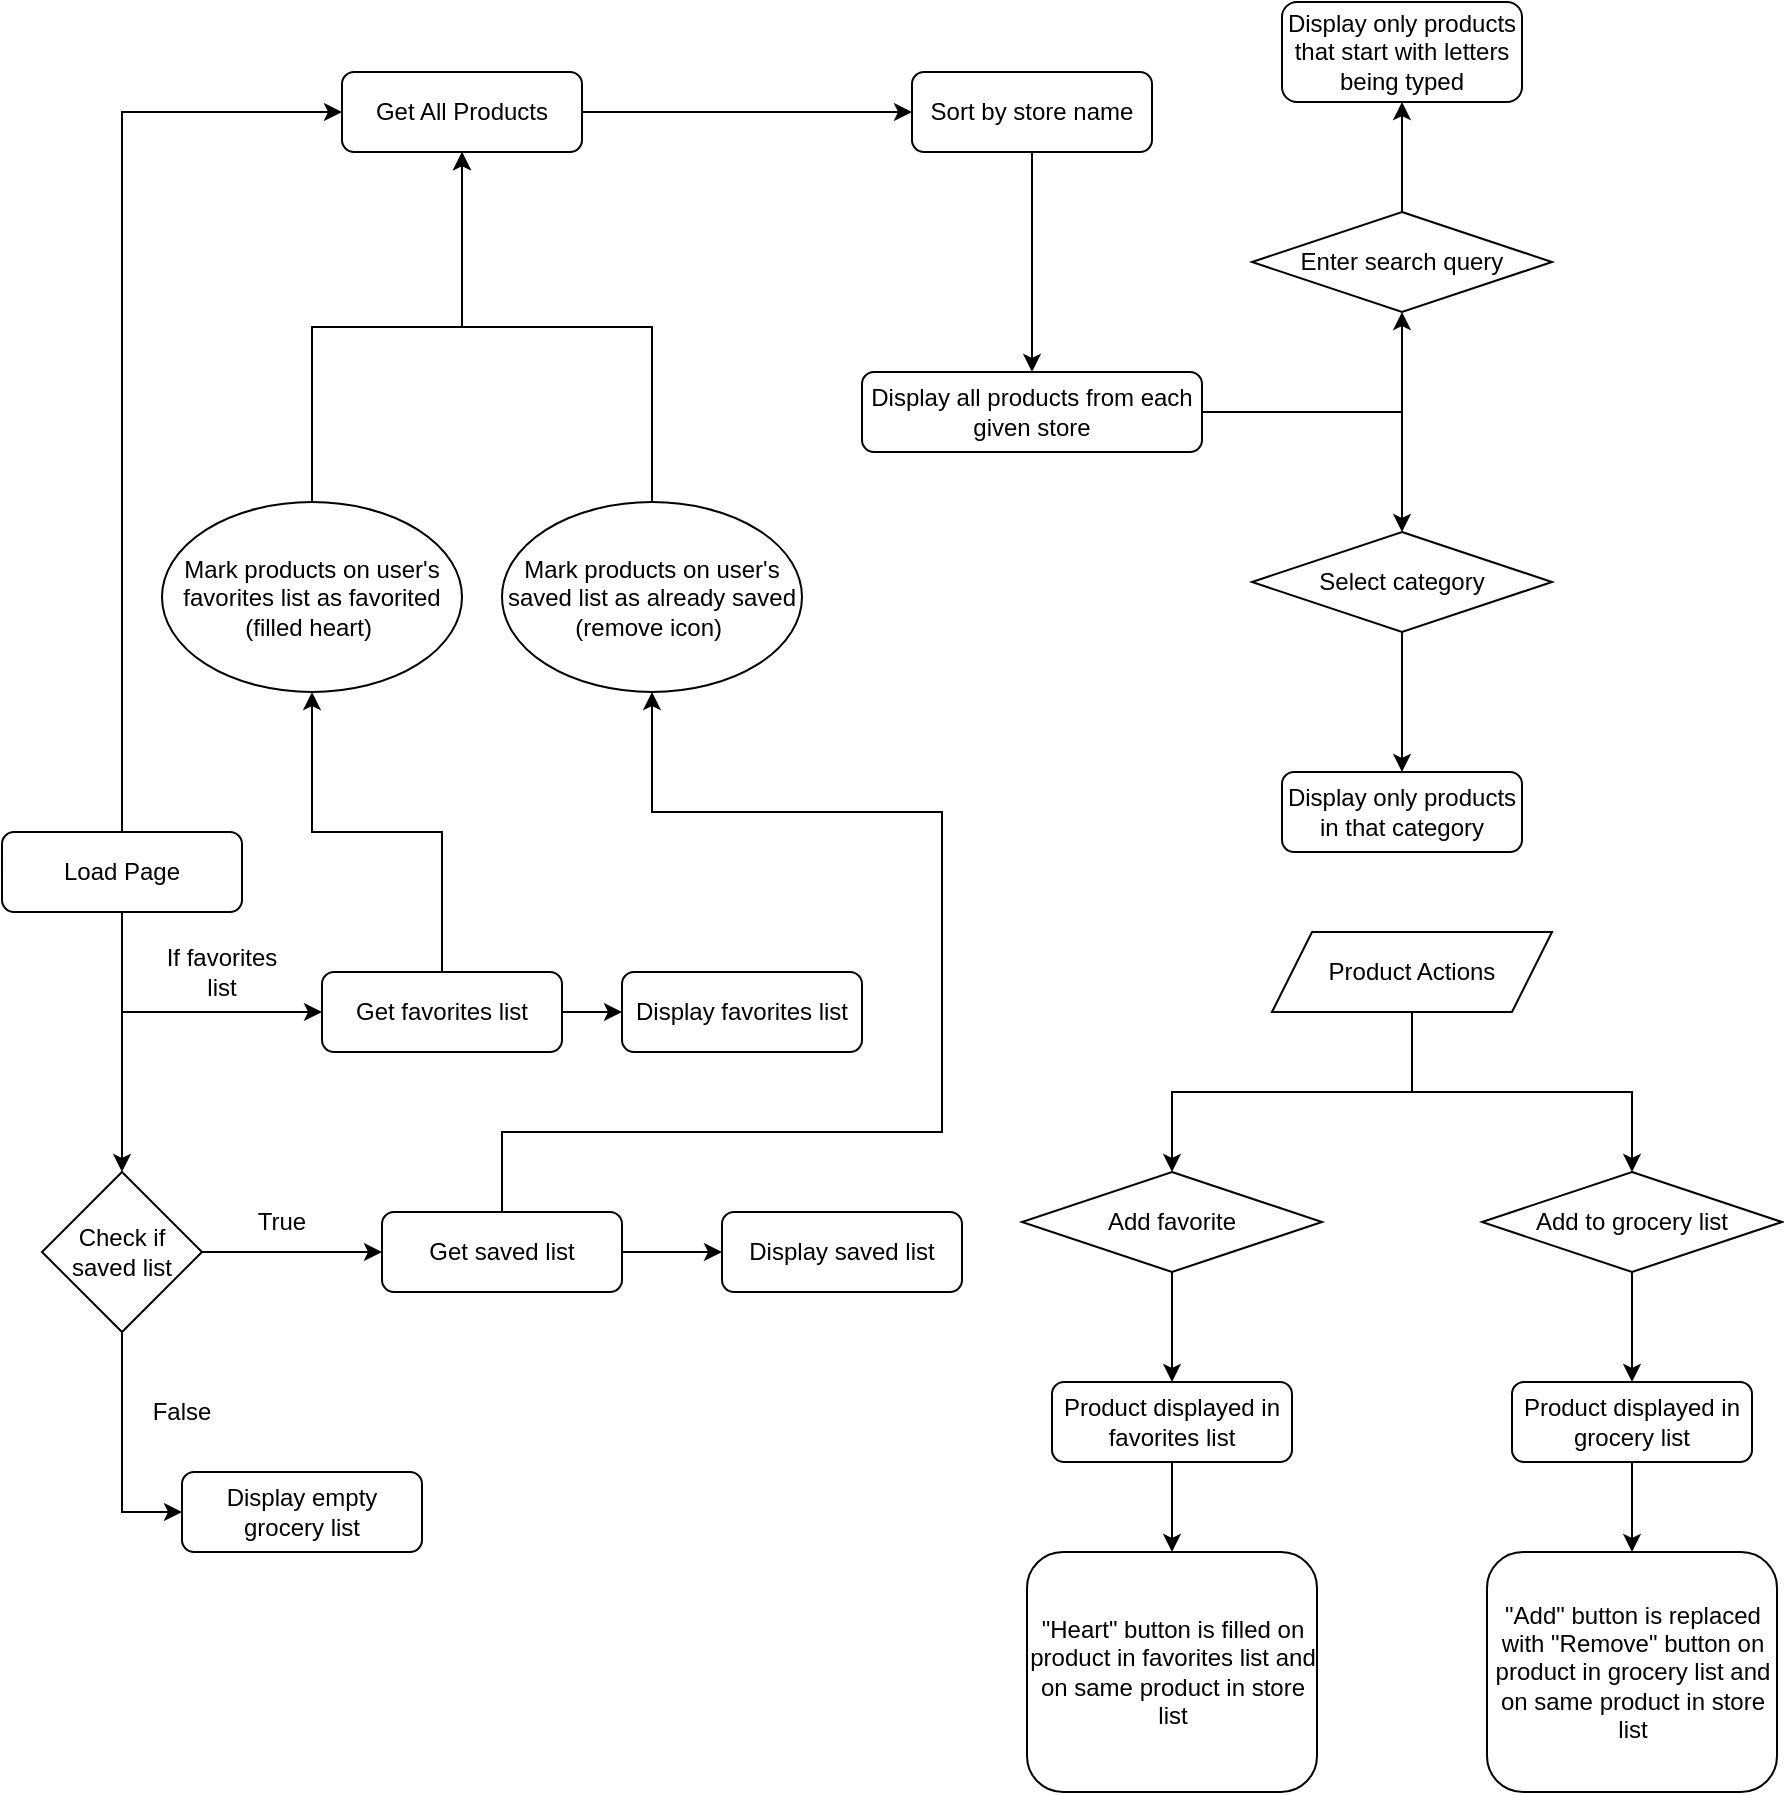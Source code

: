 <mxfile version="15.9.4" type="github" pages="5">
  <diagram id="C5RBs43oDa-KdzZeNtuy" name="At page load all actions">
    <mxGraphModel dx="1426" dy="1516" grid="1" gridSize="10" guides="1" tooltips="1" connect="1" arrows="1" fold="1" page="1" pageScale="1" pageWidth="980" pageHeight="690" math="0" shadow="0">
      <root>
        <mxCell id="WIyWlLk6GJQsqaUBKTNV-0" />
        <mxCell id="WIyWlLk6GJQsqaUBKTNV-1" parent="WIyWlLk6GJQsqaUBKTNV-0" />
        <mxCell id="qBONgrhp5fYPKD2XsoFv-1" value="" style="edgeStyle=orthogonalEdgeStyle;rounded=0;orthogonalLoop=1;jettySize=auto;html=1;" edge="1" parent="WIyWlLk6GJQsqaUBKTNV-1" source="WIyWlLk6GJQsqaUBKTNV-3" target="qBONgrhp5fYPKD2XsoFv-0">
          <mxGeometry relative="1" as="geometry" />
        </mxCell>
        <mxCell id="WIyWlLk6GJQsqaUBKTNV-3" value="Get All Products" style="rounded=1;whiteSpace=wrap;html=1;fontSize=12;glass=0;strokeWidth=1;shadow=0;" parent="WIyWlLk6GJQsqaUBKTNV-1" vertex="1">
          <mxGeometry x="200" y="-310" width="120" height="40" as="geometry" />
        </mxCell>
        <mxCell id="qBONgrhp5fYPKD2XsoFv-13" value="" style="edgeStyle=orthogonalEdgeStyle;rounded=0;orthogonalLoop=1;jettySize=auto;html=1;" edge="1" parent="WIyWlLk6GJQsqaUBKTNV-1" source="qBONgrhp5fYPKD2XsoFv-0" target="qBONgrhp5fYPKD2XsoFv-12">
          <mxGeometry relative="1" as="geometry" />
        </mxCell>
        <mxCell id="qBONgrhp5fYPKD2XsoFv-0" value="Sort by store name" style="rounded=1;whiteSpace=wrap;html=1;fontSize=12;glass=0;strokeWidth=1;shadow=0;" vertex="1" parent="WIyWlLk6GJQsqaUBKTNV-1">
          <mxGeometry x="485" y="-310" width="120" height="40" as="geometry" />
        </mxCell>
        <mxCell id="qBONgrhp5fYPKD2XsoFv-8" value="Display only products in that category" style="rounded=1;whiteSpace=wrap;html=1;fontSize=12;glass=0;strokeWidth=1;shadow=0;" vertex="1" parent="WIyWlLk6GJQsqaUBKTNV-1">
          <mxGeometry x="670" y="40" width="120" height="40" as="geometry" />
        </mxCell>
        <mxCell id="qBONgrhp5fYPKD2XsoFv-14" style="edgeStyle=orthogonalEdgeStyle;rounded=0;orthogonalLoop=1;jettySize=auto;html=1;entryX=0.5;entryY=0;entryDx=0;entryDy=0;" edge="1" parent="WIyWlLk6GJQsqaUBKTNV-1" source="qBONgrhp5fYPKD2XsoFv-12" target="qBONgrhp5fYPKD2XsoFv-24">
          <mxGeometry relative="1" as="geometry">
            <mxPoint x="735" y="250" as="targetPoint" />
          </mxGeometry>
        </mxCell>
        <mxCell id="ye9LeTMhtZtwqH-GRNJo-5" style="edgeStyle=orthogonalEdgeStyle;rounded=0;orthogonalLoop=1;jettySize=auto;html=1;" edge="1" parent="WIyWlLk6GJQsqaUBKTNV-1" source="qBONgrhp5fYPKD2XsoFv-12" target="qBONgrhp5fYPKD2XsoFv-26">
          <mxGeometry relative="1" as="geometry" />
        </mxCell>
        <mxCell id="qBONgrhp5fYPKD2XsoFv-12" value="Display all products from each given store" style="rounded=1;whiteSpace=wrap;html=1;fontSize=12;glass=0;strokeWidth=1;shadow=0;" vertex="1" parent="WIyWlLk6GJQsqaUBKTNV-1">
          <mxGeometry x="460" y="-160" width="170" height="40" as="geometry" />
        </mxCell>
        <mxCell id="qBONgrhp5fYPKD2XsoFv-18" style="edgeStyle=orthogonalEdgeStyle;rounded=0;orthogonalLoop=1;jettySize=auto;html=1;entryX=0;entryY=0.5;entryDx=0;entryDy=0;exitX=0.5;exitY=0;exitDx=0;exitDy=0;" edge="1" parent="WIyWlLk6GJQsqaUBKTNV-1" source="qBONgrhp5fYPKD2XsoFv-17" target="WIyWlLk6GJQsqaUBKTNV-3">
          <mxGeometry relative="1" as="geometry">
            <mxPoint x="90" y="80" as="sourcePoint" />
            <Array as="points">
              <mxPoint x="90" y="-290" />
            </Array>
          </mxGeometry>
        </mxCell>
        <mxCell id="qBONgrhp5fYPKD2XsoFv-19" style="edgeStyle=orthogonalEdgeStyle;rounded=0;orthogonalLoop=1;jettySize=auto;html=1;exitX=0.5;exitY=1;exitDx=0;exitDy=0;entryX=0;entryY=0.5;entryDx=0;entryDy=0;" edge="1" parent="WIyWlLk6GJQsqaUBKTNV-1" source="qBONgrhp5fYPKD2XsoFv-17" target="qBONgrhp5fYPKD2XsoFv-21">
          <mxGeometry relative="1" as="geometry">
            <mxPoint x="90" y="300" as="targetPoint" />
          </mxGeometry>
        </mxCell>
        <mxCell id="ye9LeTMhtZtwqH-GRNJo-26" style="edgeStyle=orthogonalEdgeStyle;rounded=0;orthogonalLoop=1;jettySize=auto;html=1;entryX=0.5;entryY=0;entryDx=0;entryDy=0;" edge="1" parent="WIyWlLk6GJQsqaUBKTNV-1" source="qBONgrhp5fYPKD2XsoFv-17" target="ye9LeTMhtZtwqH-GRNJo-25">
          <mxGeometry relative="1" as="geometry" />
        </mxCell>
        <mxCell id="qBONgrhp5fYPKD2XsoFv-17" value="Load Page" style="rounded=1;whiteSpace=wrap;html=1;fontSize=12;glass=0;strokeWidth=1;shadow=0;" vertex="1" parent="WIyWlLk6GJQsqaUBKTNV-1">
          <mxGeometry x="30" y="70" width="120" height="40" as="geometry" />
        </mxCell>
        <mxCell id="ye9LeTMhtZtwqH-GRNJo-13" style="edgeStyle=orthogonalEdgeStyle;rounded=0;orthogonalLoop=1;jettySize=auto;html=1;entryX=0;entryY=0.5;entryDx=0;entryDy=0;" edge="1" parent="WIyWlLk6GJQsqaUBKTNV-1" source="qBONgrhp5fYPKD2XsoFv-20" target="ye9LeTMhtZtwqH-GRNJo-12">
          <mxGeometry relative="1" as="geometry" />
        </mxCell>
        <mxCell id="ye9LeTMhtZtwqH-GRNJo-19" style="edgeStyle=orthogonalEdgeStyle;rounded=0;orthogonalLoop=1;jettySize=auto;html=1;entryX=0.5;entryY=1;entryDx=0;entryDy=0;" edge="1" parent="WIyWlLk6GJQsqaUBKTNV-1" source="qBONgrhp5fYPKD2XsoFv-20" target="ye9LeTMhtZtwqH-GRNJo-17">
          <mxGeometry relative="1" as="geometry">
            <Array as="points">
              <mxPoint x="280" y="220" />
              <mxPoint x="500" y="220" />
              <mxPoint x="500" y="60" />
              <mxPoint x="355" y="60" />
            </Array>
          </mxGeometry>
        </mxCell>
        <mxCell id="qBONgrhp5fYPKD2XsoFv-20" value="Get saved list" style="rounded=1;whiteSpace=wrap;html=1;fontSize=12;glass=0;strokeWidth=1;shadow=0;" vertex="1" parent="WIyWlLk6GJQsqaUBKTNV-1">
          <mxGeometry x="220" y="260" width="120" height="40" as="geometry" />
        </mxCell>
        <mxCell id="ye9LeTMhtZtwqH-GRNJo-9" style="edgeStyle=orthogonalEdgeStyle;rounded=0;orthogonalLoop=1;jettySize=auto;html=1;entryX=0.5;entryY=1;entryDx=0;entryDy=0;" edge="1" parent="WIyWlLk6GJQsqaUBKTNV-1" source="qBONgrhp5fYPKD2XsoFv-21" target="ye9LeTMhtZtwqH-GRNJo-7">
          <mxGeometry relative="1" as="geometry" />
        </mxCell>
        <mxCell id="ye9LeTMhtZtwqH-GRNJo-11" style="edgeStyle=orthogonalEdgeStyle;rounded=0;orthogonalLoop=1;jettySize=auto;html=1;entryX=0;entryY=0.5;entryDx=0;entryDy=0;" edge="1" parent="WIyWlLk6GJQsqaUBKTNV-1" source="qBONgrhp5fYPKD2XsoFv-21" target="ye9LeTMhtZtwqH-GRNJo-10">
          <mxGeometry relative="1" as="geometry" />
        </mxCell>
        <mxCell id="qBONgrhp5fYPKD2XsoFv-21" value="Get favorites list" style="rounded=1;whiteSpace=wrap;html=1;fontSize=12;glass=0;strokeWidth=1;shadow=0;" vertex="1" parent="WIyWlLk6GJQsqaUBKTNV-1">
          <mxGeometry x="190" y="140" width="120" height="40" as="geometry" />
        </mxCell>
        <mxCell id="ye9LeTMhtZtwqH-GRNJo-4" style="edgeStyle=orthogonalEdgeStyle;rounded=0;orthogonalLoop=1;jettySize=auto;html=1;entryX=0.5;entryY=0;entryDx=0;entryDy=0;" edge="1" parent="WIyWlLk6GJQsqaUBKTNV-1" source="qBONgrhp5fYPKD2XsoFv-24" target="qBONgrhp5fYPKD2XsoFv-8">
          <mxGeometry relative="1" as="geometry" />
        </mxCell>
        <mxCell id="qBONgrhp5fYPKD2XsoFv-24" value="Select category" style="rhombus;whiteSpace=wrap;html=1;" vertex="1" parent="WIyWlLk6GJQsqaUBKTNV-1">
          <mxGeometry x="655" y="-80" width="150" height="50" as="geometry" />
        </mxCell>
        <mxCell id="ye9LeTMhtZtwqH-GRNJo-3" style="edgeStyle=orthogonalEdgeStyle;rounded=0;orthogonalLoop=1;jettySize=auto;html=1;entryX=0.5;entryY=1;entryDx=0;entryDy=0;" edge="1" parent="WIyWlLk6GJQsqaUBKTNV-1" source="qBONgrhp5fYPKD2XsoFv-26" target="ye9LeTMhtZtwqH-GRNJo-1">
          <mxGeometry relative="1" as="geometry" />
        </mxCell>
        <mxCell id="qBONgrhp5fYPKD2XsoFv-26" value="Enter search query" style="rhombus;whiteSpace=wrap;html=1;" vertex="1" parent="WIyWlLk6GJQsqaUBKTNV-1">
          <mxGeometry x="655" y="-240" width="150" height="50" as="geometry" />
        </mxCell>
        <mxCell id="ye9LeTMhtZtwqH-GRNJo-1" value="Display only products that start with letters being typed" style="rounded=1;whiteSpace=wrap;html=1;fontSize=12;glass=0;strokeWidth=1;shadow=0;" vertex="1" parent="WIyWlLk6GJQsqaUBKTNV-1">
          <mxGeometry x="670" y="-345" width="120" height="50" as="geometry" />
        </mxCell>
        <mxCell id="ye9LeTMhtZtwqH-GRNJo-8" style="edgeStyle=orthogonalEdgeStyle;rounded=0;orthogonalLoop=1;jettySize=auto;html=1;entryX=0.5;entryY=1;entryDx=0;entryDy=0;" edge="1" parent="WIyWlLk6GJQsqaUBKTNV-1" source="ye9LeTMhtZtwqH-GRNJo-7" target="WIyWlLk6GJQsqaUBKTNV-3">
          <mxGeometry relative="1" as="geometry" />
        </mxCell>
        <mxCell id="ye9LeTMhtZtwqH-GRNJo-7" value="Mark products on user&#39;s favorites list as favorited (filled heart)&amp;nbsp;" style="ellipse;whiteSpace=wrap;html=1;" vertex="1" parent="WIyWlLk6GJQsqaUBKTNV-1">
          <mxGeometry x="110" y="-95" width="150" height="95" as="geometry" />
        </mxCell>
        <mxCell id="ye9LeTMhtZtwqH-GRNJo-10" value="Display favorites list" style="rounded=1;whiteSpace=wrap;html=1;fontSize=12;glass=0;strokeWidth=1;shadow=0;" vertex="1" parent="WIyWlLk6GJQsqaUBKTNV-1">
          <mxGeometry x="340" y="140" width="120" height="40" as="geometry" />
        </mxCell>
        <mxCell id="ye9LeTMhtZtwqH-GRNJo-12" value="Display saved list" style="rounded=1;whiteSpace=wrap;html=1;fontSize=12;glass=0;strokeWidth=1;shadow=0;" vertex="1" parent="WIyWlLk6GJQsqaUBKTNV-1">
          <mxGeometry x="390" y="260" width="120" height="40" as="geometry" />
        </mxCell>
        <mxCell id="ye9LeTMhtZtwqH-GRNJo-41" style="edgeStyle=orthogonalEdgeStyle;rounded=0;orthogonalLoop=1;jettySize=auto;html=1;entryX=0.5;entryY=0;entryDx=0;entryDy=0;" edge="1" parent="WIyWlLk6GJQsqaUBKTNV-1" source="ye9LeTMhtZtwqH-GRNJo-14" target="ye9LeTMhtZtwqH-GRNJo-36">
          <mxGeometry relative="1" as="geometry" />
        </mxCell>
        <mxCell id="ye9LeTMhtZtwqH-GRNJo-14" value="Add favorite" style="rhombus;whiteSpace=wrap;html=1;" vertex="1" parent="WIyWlLk6GJQsqaUBKTNV-1">
          <mxGeometry x="540" y="240" width="150" height="50" as="geometry" />
        </mxCell>
        <mxCell id="ye9LeTMhtZtwqH-GRNJo-21" style="edgeStyle=orthogonalEdgeStyle;rounded=0;orthogonalLoop=1;jettySize=auto;html=1;entryX=0.5;entryY=0;entryDx=0;entryDy=0;" edge="1" parent="WIyWlLk6GJQsqaUBKTNV-1" source="ye9LeTMhtZtwqH-GRNJo-15" target="ye9LeTMhtZtwqH-GRNJo-14">
          <mxGeometry relative="1" as="geometry" />
        </mxCell>
        <mxCell id="ye9LeTMhtZtwqH-GRNJo-22" style="edgeStyle=orthogonalEdgeStyle;rounded=0;orthogonalLoop=1;jettySize=auto;html=1;entryX=0.5;entryY=0;entryDx=0;entryDy=0;" edge="1" parent="WIyWlLk6GJQsqaUBKTNV-1" source="ye9LeTMhtZtwqH-GRNJo-15" target="ye9LeTMhtZtwqH-GRNJo-20">
          <mxGeometry relative="1" as="geometry" />
        </mxCell>
        <mxCell id="ye9LeTMhtZtwqH-GRNJo-15" value="Product Actions" style="shape=parallelogram;perimeter=parallelogramPerimeter;whiteSpace=wrap;html=1;fixedSize=1;" vertex="1" parent="WIyWlLk6GJQsqaUBKTNV-1">
          <mxGeometry x="665" y="120" width="140" height="40" as="geometry" />
        </mxCell>
        <mxCell id="ye9LeTMhtZtwqH-GRNJo-18" style="edgeStyle=orthogonalEdgeStyle;rounded=0;orthogonalLoop=1;jettySize=auto;html=1;entryX=0.5;entryY=1;entryDx=0;entryDy=0;" edge="1" parent="WIyWlLk6GJQsqaUBKTNV-1" source="ye9LeTMhtZtwqH-GRNJo-17" target="WIyWlLk6GJQsqaUBKTNV-3">
          <mxGeometry relative="1" as="geometry" />
        </mxCell>
        <mxCell id="ye9LeTMhtZtwqH-GRNJo-17" value="Mark products on user&#39;s saved list as already saved (remove icon)&amp;nbsp;" style="ellipse;whiteSpace=wrap;html=1;" vertex="1" parent="WIyWlLk6GJQsqaUBKTNV-1">
          <mxGeometry x="280" y="-95" width="150" height="95" as="geometry" />
        </mxCell>
        <mxCell id="ye9LeTMhtZtwqH-GRNJo-38" style="edgeStyle=orthogonalEdgeStyle;rounded=0;orthogonalLoop=1;jettySize=auto;html=1;entryX=0.5;entryY=0;entryDx=0;entryDy=0;" edge="1" parent="WIyWlLk6GJQsqaUBKTNV-1" source="ye9LeTMhtZtwqH-GRNJo-20" target="ye9LeTMhtZtwqH-GRNJo-34">
          <mxGeometry relative="1" as="geometry" />
        </mxCell>
        <mxCell id="ye9LeTMhtZtwqH-GRNJo-20" value="Add to grocery list" style="rhombus;whiteSpace=wrap;html=1;" vertex="1" parent="WIyWlLk6GJQsqaUBKTNV-1">
          <mxGeometry x="770" y="240" width="150" height="50" as="geometry" />
        </mxCell>
        <mxCell id="ye9LeTMhtZtwqH-GRNJo-24" value="Display empty grocery list" style="rounded=1;whiteSpace=wrap;html=1;fontSize=12;glass=0;strokeWidth=1;shadow=0;" vertex="1" parent="WIyWlLk6GJQsqaUBKTNV-1">
          <mxGeometry x="120" y="390" width="120" height="40" as="geometry" />
        </mxCell>
        <mxCell id="ye9LeTMhtZtwqH-GRNJo-27" style="edgeStyle=orthogonalEdgeStyle;rounded=0;orthogonalLoop=1;jettySize=auto;html=1;entryX=0;entryY=0.5;entryDx=0;entryDy=0;" edge="1" parent="WIyWlLk6GJQsqaUBKTNV-1" source="ye9LeTMhtZtwqH-GRNJo-25" target="qBONgrhp5fYPKD2XsoFv-20">
          <mxGeometry relative="1" as="geometry" />
        </mxCell>
        <mxCell id="ye9LeTMhtZtwqH-GRNJo-29" style="edgeStyle=orthogonalEdgeStyle;rounded=0;orthogonalLoop=1;jettySize=auto;html=1;entryX=0;entryY=0.5;entryDx=0;entryDy=0;" edge="1" parent="WIyWlLk6GJQsqaUBKTNV-1" source="ye9LeTMhtZtwqH-GRNJo-25" target="ye9LeTMhtZtwqH-GRNJo-24">
          <mxGeometry relative="1" as="geometry" />
        </mxCell>
        <mxCell id="ye9LeTMhtZtwqH-GRNJo-25" value="Check if saved list" style="rhombus;whiteSpace=wrap;html=1;" vertex="1" parent="WIyWlLk6GJQsqaUBKTNV-1">
          <mxGeometry x="50" y="240" width="80" height="80" as="geometry" />
        </mxCell>
        <mxCell id="ye9LeTMhtZtwqH-GRNJo-28" value="True" style="text;html=1;strokeColor=none;fillColor=none;align=center;verticalAlign=middle;whiteSpace=wrap;rounded=0;" vertex="1" parent="WIyWlLk6GJQsqaUBKTNV-1">
          <mxGeometry x="140" y="250" width="60" height="30" as="geometry" />
        </mxCell>
        <mxCell id="ye9LeTMhtZtwqH-GRNJo-30" value="False" style="text;html=1;strokeColor=none;fillColor=none;align=center;verticalAlign=middle;whiteSpace=wrap;rounded=0;" vertex="1" parent="WIyWlLk6GJQsqaUBKTNV-1">
          <mxGeometry x="90" y="345" width="60" height="30" as="geometry" />
        </mxCell>
        <mxCell id="ye9LeTMhtZtwqH-GRNJo-32" value="If favorites list" style="text;html=1;strokeColor=none;fillColor=none;align=center;verticalAlign=middle;whiteSpace=wrap;rounded=0;" vertex="1" parent="WIyWlLk6GJQsqaUBKTNV-1">
          <mxGeometry x="110" y="125" width="60" height="30" as="geometry" />
        </mxCell>
        <mxCell id="ye9LeTMhtZtwqH-GRNJo-40" style="edgeStyle=orthogonalEdgeStyle;rounded=0;orthogonalLoop=1;jettySize=auto;html=1;entryX=0.5;entryY=0;entryDx=0;entryDy=0;" edge="1" parent="WIyWlLk6GJQsqaUBKTNV-1" source="ye9LeTMhtZtwqH-GRNJo-34" target="ye9LeTMhtZtwqH-GRNJo-35">
          <mxGeometry relative="1" as="geometry" />
        </mxCell>
        <mxCell id="ye9LeTMhtZtwqH-GRNJo-34" value="Product displayed in grocery list" style="rounded=1;whiteSpace=wrap;html=1;fontSize=12;glass=0;strokeWidth=1;shadow=0;" vertex="1" parent="WIyWlLk6GJQsqaUBKTNV-1">
          <mxGeometry x="785" y="345" width="120" height="40" as="geometry" />
        </mxCell>
        <mxCell id="ye9LeTMhtZtwqH-GRNJo-35" value="&quot;Add&quot; button is replaced with &quot;Remove&quot; button on product in grocery list and on same product in store list" style="rounded=1;whiteSpace=wrap;html=1;fontSize=12;glass=0;strokeWidth=1;shadow=0;" vertex="1" parent="WIyWlLk6GJQsqaUBKTNV-1">
          <mxGeometry x="772.5" y="430" width="145" height="120" as="geometry" />
        </mxCell>
        <mxCell id="ye9LeTMhtZtwqH-GRNJo-42" style="edgeStyle=orthogonalEdgeStyle;rounded=0;orthogonalLoop=1;jettySize=auto;html=1;entryX=0.5;entryY=0;entryDx=0;entryDy=0;" edge="1" parent="WIyWlLk6GJQsqaUBKTNV-1" source="ye9LeTMhtZtwqH-GRNJo-36" target="ye9LeTMhtZtwqH-GRNJo-39">
          <mxGeometry relative="1" as="geometry" />
        </mxCell>
        <mxCell id="ye9LeTMhtZtwqH-GRNJo-36" value="Product displayed in favorites list" style="rounded=1;whiteSpace=wrap;html=1;fontSize=12;glass=0;strokeWidth=1;shadow=0;" vertex="1" parent="WIyWlLk6GJQsqaUBKTNV-1">
          <mxGeometry x="555" y="345" width="120" height="40" as="geometry" />
        </mxCell>
        <mxCell id="ye9LeTMhtZtwqH-GRNJo-39" value="&quot;Heart&quot; button is filled on product in favorites list and on same product in store list" style="rounded=1;whiteSpace=wrap;html=1;fontSize=12;glass=0;strokeWidth=1;shadow=0;" vertex="1" parent="WIyWlLk6GJQsqaUBKTNV-1">
          <mxGeometry x="542.5" y="430" width="145" height="120" as="geometry" />
        </mxCell>
      </root>
    </mxGraphModel>
  </diagram>
  <diagram id="AN7lqRjJUFR5Ar2wJDYw" name="Favorites list">
    <mxGraphModel dx="1426" dy="826" grid="1" gridSize="10" guides="1" tooltips="1" connect="1" arrows="1" fold="1" page="1" pageScale="1" pageWidth="980" pageHeight="690" math="0" shadow="0">
      <root>
        <mxCell id="CH1nXMqC8syel9i8pLP6-0" />
        <mxCell id="CH1nXMqC8syel9i8pLP6-1" parent="CH1nXMqC8syel9i8pLP6-0" />
        <mxCell id="ycqRUA5-y94OmmrAhamC-23" style="edgeStyle=orthogonalEdgeStyle;rounded=0;orthogonalLoop=1;jettySize=auto;html=1;entryX=0.5;entryY=0;entryDx=0;entryDy=0;" edge="1" parent="CH1nXMqC8syel9i8pLP6-1" source="CH1nXMqC8syel9i8pLP6-2" target="ycqRUA5-y94OmmrAhamC-22">
          <mxGeometry relative="1" as="geometry" />
        </mxCell>
        <mxCell id="CH1nXMqC8syel9i8pLP6-2" value="User clicks &lt;br&gt;favorite button" style="rhombus;whiteSpace=wrap;html=1;" vertex="1" parent="CH1nXMqC8syel9i8pLP6-1">
          <mxGeometry x="720" y="80" width="150" height="70" as="geometry" />
        </mxCell>
        <mxCell id="ycqRUA5-y94OmmrAhamC-14" style="edgeStyle=orthogonalEdgeStyle;rounded=0;orthogonalLoop=1;jettySize=auto;html=1;entryX=0.5;entryY=0;entryDx=0;entryDy=0;" edge="1" parent="CH1nXMqC8syel9i8pLP6-1" source="iYyKJBhAudIqUvUGAlF6-0" target="ycqRUA5-y94OmmrAhamC-3">
          <mxGeometry relative="1" as="geometry" />
        </mxCell>
        <mxCell id="iYyKJBhAudIqUvUGAlF6-0" value="Load Page" style="rounded=1;whiteSpace=wrap;html=1;fontSize=12;glass=0;strokeWidth=1;shadow=0;" vertex="1" parent="CH1nXMqC8syel9i8pLP6-1">
          <mxGeometry x="120" y="80" width="120" height="40" as="geometry" />
        </mxCell>
        <mxCell id="ycqRUA5-y94OmmrAhamC-2" value="Display empty list" style="rounded=1;whiteSpace=wrap;html=1;fontSize=12;glass=0;strokeWidth=1;shadow=0;" vertex="1" parent="CH1nXMqC8syel9i8pLP6-1">
          <mxGeometry x="120" y="400" width="120" height="40" as="geometry" />
        </mxCell>
        <mxCell id="ycqRUA5-y94OmmrAhamC-5" style="edgeStyle=orthogonalEdgeStyle;rounded=0;orthogonalLoop=1;jettySize=auto;html=1;entryX=0.5;entryY=0;entryDx=0;entryDy=0;" edge="1" parent="CH1nXMqC8syel9i8pLP6-1" source="ycqRUA5-y94OmmrAhamC-3" target="ycqRUA5-y94OmmrAhamC-2">
          <mxGeometry relative="1" as="geometry" />
        </mxCell>
        <mxCell id="ycqRUA5-y94OmmrAhamC-13" style="edgeStyle=orthogonalEdgeStyle;rounded=0;orthogonalLoop=1;jettySize=auto;html=1;entryX=0;entryY=0.5;entryDx=0;entryDy=0;" edge="1" parent="CH1nXMqC8syel9i8pLP6-1" source="ycqRUA5-y94OmmrAhamC-3" target="ycqRUA5-y94OmmrAhamC-9">
          <mxGeometry relative="1" as="geometry">
            <Array as="points">
              <mxPoint x="310" y="240" />
            </Array>
          </mxGeometry>
        </mxCell>
        <mxCell id="ycqRUA5-y94OmmrAhamC-3" value="&lt;div&gt;&lt;span&gt;Check if user&lt;/span&gt;&lt;/div&gt;&lt;div&gt;&lt;span&gt;has items in&lt;/span&gt;&lt;/div&gt;&lt;div&gt;&lt;span&gt;favorites list&lt;/span&gt;&lt;/div&gt;&lt;div&gt;object&lt;/div&gt;" style="rhombus;whiteSpace=wrap;html=1;align=center;" vertex="1" parent="CH1nXMqC8syel9i8pLP6-1">
          <mxGeometry x="120" y="180" width="120" height="120" as="geometry" />
        </mxCell>
        <mxCell id="ycqRUA5-y94OmmrAhamC-6" value="False" style="text;html=1;strokeColor=none;fillColor=none;align=center;verticalAlign=middle;whiteSpace=wrap;rounded=0;" vertex="1" parent="CH1nXMqC8syel9i8pLP6-1">
          <mxGeometry x="120" y="340" width="60" height="30" as="geometry" />
        </mxCell>
        <mxCell id="ycqRUA5-y94OmmrAhamC-7" value="True" style="text;html=1;strokeColor=none;fillColor=none;align=center;verticalAlign=middle;whiteSpace=wrap;rounded=0;" vertex="1" parent="CH1nXMqC8syel9i8pLP6-1">
          <mxGeometry x="240" y="250" width="60" height="30" as="geometry" />
        </mxCell>
        <mxCell id="ycqRUA5-y94OmmrAhamC-8" value="Fill heart on comparison list item and stays on list" style="rounded=1;whiteSpace=wrap;html=1;fontSize=12;glass=0;strokeWidth=1;shadow=0;" vertex="1" parent="CH1nXMqC8syel9i8pLP6-1">
          <mxGeometry x="980" y="370" width="120" height="60" as="geometry" />
        </mxCell>
        <mxCell id="ycqRUA5-y94OmmrAhamC-16" style="edgeStyle=orthogonalEdgeStyle;rounded=0;orthogonalLoop=1;jettySize=auto;html=1;entryX=0.5;entryY=1;entryDx=0;entryDy=0;" edge="1" parent="CH1nXMqC8syel9i8pLP6-1" source="ycqRUA5-y94OmmrAhamC-9" target="ycqRUA5-y94OmmrAhamC-11">
          <mxGeometry relative="1" as="geometry" />
        </mxCell>
        <mxCell id="ycqRUA5-y94OmmrAhamC-9" value="Display list" style="rounded=1;whiteSpace=wrap;html=1;fontSize=12;glass=0;strokeWidth=1;shadow=0;" vertex="1" parent="CH1nXMqC8syel9i8pLP6-1">
          <mxGeometry x="310" y="220" width="120" height="40" as="geometry" />
        </mxCell>
        <mxCell id="ycqRUA5-y94OmmrAhamC-10" value="Item added to favorites list array with filled heart" style="rounded=1;whiteSpace=wrap;html=1;fontSize=12;glass=0;strokeWidth=1;shadow=0;" vertex="1" parent="CH1nXMqC8syel9i8pLP6-1">
          <mxGeometry x="850" y="370" width="120" height="60" as="geometry" />
        </mxCell>
        <mxCell id="ycqRUA5-y94OmmrAhamC-11" value="Fill hearts of all items on comparison lists that are on favorites list" style="rounded=1;whiteSpace=wrap;html=1;fontSize=12;glass=0;strokeWidth=1;shadow=0;" vertex="1" parent="CH1nXMqC8syel9i8pLP6-1">
          <mxGeometry x="310" y="80" width="120" height="80" as="geometry" />
        </mxCell>
        <mxCell id="ycqRUA5-y94OmmrAhamC-24" style="edgeStyle=orthogonalEdgeStyle;rounded=0;orthogonalLoop=1;jettySize=auto;html=1;exitX=1;exitY=0.5;exitDx=0;exitDy=0;entryX=0.5;entryY=0;entryDx=0;entryDy=0;" edge="1" parent="CH1nXMqC8syel9i8pLP6-1" source="ycqRUA5-y94OmmrAhamC-22" target="ycqRUA5-y94OmmrAhamC-8">
          <mxGeometry relative="1" as="geometry">
            <Array as="points">
              <mxPoint x="1040" y="233" />
            </Array>
          </mxGeometry>
        </mxCell>
        <mxCell id="ycqRUA5-y94OmmrAhamC-27" style="edgeStyle=orthogonalEdgeStyle;rounded=0;orthogonalLoop=1;jettySize=auto;html=1;exitX=1;exitY=0.5;exitDx=0;exitDy=0;" edge="1" parent="CH1nXMqC8syel9i8pLP6-1" source="ycqRUA5-y94OmmrAhamC-22" target="ycqRUA5-y94OmmrAhamC-10">
          <mxGeometry relative="1" as="geometry" />
        </mxCell>
        <mxCell id="ycqRUA5-y94OmmrAhamC-31" style="edgeStyle=orthogonalEdgeStyle;rounded=0;orthogonalLoop=1;jettySize=auto;html=1;entryX=0.5;entryY=0;entryDx=0;entryDy=0;" edge="1" parent="CH1nXMqC8syel9i8pLP6-1" source="ycqRUA5-y94OmmrAhamC-22" target="ycqRUA5-y94OmmrAhamC-28">
          <mxGeometry relative="1" as="geometry" />
        </mxCell>
        <mxCell id="ycqRUA5-y94OmmrAhamC-32" style="edgeStyle=orthogonalEdgeStyle;rounded=0;orthogonalLoop=1;jettySize=auto;html=1;entryX=0.5;entryY=0;entryDx=0;entryDy=0;" edge="1" parent="CH1nXMqC8syel9i8pLP6-1" source="ycqRUA5-y94OmmrAhamC-22" target="ycqRUA5-y94OmmrAhamC-29">
          <mxGeometry relative="1" as="geometry">
            <Array as="points">
              <mxPoint x="710" y="233" />
            </Array>
          </mxGeometry>
        </mxCell>
        <mxCell id="ycqRUA5-y94OmmrAhamC-22" value="Item on &lt;br&gt;favorites list?" style="rhombus;whiteSpace=wrap;html=1;" vertex="1" parent="CH1nXMqC8syel9i8pLP6-1">
          <mxGeometry x="740" y="180" width="110" height="105" as="geometry" />
        </mxCell>
        <mxCell id="ycqRUA5-y94OmmrAhamC-25" value="False" style="text;html=1;strokeColor=none;fillColor=none;align=center;verticalAlign=middle;whiteSpace=wrap;rounded=0;" vertex="1" parent="CH1nXMqC8syel9i8pLP6-1">
          <mxGeometry x="880" y="195" width="60" height="30" as="geometry" />
        </mxCell>
        <mxCell id="ycqRUA5-y94OmmrAhamC-28" value="&amp;nbsp; Remove item from favorites list object" style="rounded=1;whiteSpace=wrap;html=1;fontSize=12;glass=0;strokeWidth=1;shadow=0;" vertex="1" parent="CH1nXMqC8syel9i8pLP6-1">
          <mxGeometry x="510" y="370" width="120" height="60" as="geometry" />
        </mxCell>
        <mxCell id="ycqRUA5-y94OmmrAhamC-29" value="Unfill heart on comparison list item and stays on list" style="rounded=1;whiteSpace=wrap;html=1;fontSize=12;glass=0;strokeWidth=1;shadow=0;" vertex="1" parent="CH1nXMqC8syel9i8pLP6-1">
          <mxGeometry x="650" y="370" width="120" height="60" as="geometry" />
        </mxCell>
        <mxCell id="ycqRUA5-y94OmmrAhamC-30" value="True" style="text;html=1;strokeColor=none;fillColor=none;align=center;verticalAlign=middle;whiteSpace=wrap;rounded=0;" vertex="1" parent="CH1nXMqC8syel9i8pLP6-1">
          <mxGeometry x="630" y="190" width="60" height="30" as="geometry" />
        </mxCell>
        <mxCell id="ycqRUA5-y94OmmrAhamC-33" value="Favorite button on comparison list item or favorites list item" style="text;html=1;strokeColor=none;fillColor=none;align=center;verticalAlign=middle;whiteSpace=wrap;rounded=0;" vertex="1" parent="CH1nXMqC8syel9i8pLP6-1">
          <mxGeometry x="610" y="40" width="370" height="30" as="geometry" />
        </mxCell>
      </root>
    </mxGraphModel>
  </diagram>
  <diagram id="hAy2BgDGpwEEH9yEDncJ" name="Grocery List">
    <mxGraphModel dx="1426" dy="826" grid="1" gridSize="10" guides="1" tooltips="1" connect="1" arrows="1" fold="1" page="1" pageScale="1" pageWidth="980" pageHeight="690" math="0" shadow="0">
      <root>
        <mxCell id="T0ptuTBbsSA07uKCuQvu-0" />
        <mxCell id="T0ptuTBbsSA07uKCuQvu-1" parent="T0ptuTBbsSA07uKCuQvu-0" />
        <mxCell id="j5xwqf29aU2_j398qhg0-0" style="edgeStyle=orthogonalEdgeStyle;rounded=0;orthogonalLoop=1;jettySize=auto;html=1;entryX=0.5;entryY=0;entryDx=0;entryDy=0;" edge="1" parent="T0ptuTBbsSA07uKCuQvu-1" source="j5xwqf29aU2_j398qhg0-1" target="j5xwqf29aU2_j398qhg0-19">
          <mxGeometry relative="1" as="geometry" />
        </mxCell>
        <mxCell id="j5xwqf29aU2_j398qhg0-1" value="User clicks &lt;br&gt;add/remove button" style="rhombus;whiteSpace=wrap;html=1;" vertex="1" parent="T0ptuTBbsSA07uKCuQvu-1">
          <mxGeometry x="640" y="70" width="150" height="70" as="geometry" />
        </mxCell>
        <mxCell id="j5xwqf29aU2_j398qhg0-2" style="edgeStyle=orthogonalEdgeStyle;rounded=0;orthogonalLoop=1;jettySize=auto;html=1;entryX=0.5;entryY=0;entryDx=0;entryDy=0;" edge="1" parent="T0ptuTBbsSA07uKCuQvu-1" source="j5xwqf29aU2_j398qhg0-3" target="j5xwqf29aU2_j398qhg0-7">
          <mxGeometry relative="1" as="geometry" />
        </mxCell>
        <mxCell id="j5xwqf29aU2_j398qhg0-3" value="Load Page" style="rounded=1;whiteSpace=wrap;html=1;fontSize=12;glass=0;strokeWidth=1;shadow=0;" vertex="1" parent="T0ptuTBbsSA07uKCuQvu-1">
          <mxGeometry x="40" y="70" width="120" height="40" as="geometry" />
        </mxCell>
        <mxCell id="j5xwqf29aU2_j398qhg0-4" value="Display empty list" style="rounded=1;whiteSpace=wrap;html=1;fontSize=12;glass=0;strokeWidth=1;shadow=0;" vertex="1" parent="T0ptuTBbsSA07uKCuQvu-1">
          <mxGeometry x="40" y="390" width="120" height="40" as="geometry" />
        </mxCell>
        <mxCell id="j5xwqf29aU2_j398qhg0-5" style="edgeStyle=orthogonalEdgeStyle;rounded=0;orthogonalLoop=1;jettySize=auto;html=1;entryX=0.5;entryY=0;entryDx=0;entryDy=0;" edge="1" parent="T0ptuTBbsSA07uKCuQvu-1" source="j5xwqf29aU2_j398qhg0-7" target="j5xwqf29aU2_j398qhg0-4">
          <mxGeometry relative="1" as="geometry" />
        </mxCell>
        <mxCell id="j5xwqf29aU2_j398qhg0-6" style="edgeStyle=orthogonalEdgeStyle;rounded=0;orthogonalLoop=1;jettySize=auto;html=1;entryX=0;entryY=0.5;entryDx=0;entryDy=0;" edge="1" parent="T0ptuTBbsSA07uKCuQvu-1" source="j5xwqf29aU2_j398qhg0-7" target="j5xwqf29aU2_j398qhg0-12">
          <mxGeometry relative="1" as="geometry">
            <Array as="points">
              <mxPoint x="230" y="230" />
            </Array>
          </mxGeometry>
        </mxCell>
        <mxCell id="j5xwqf29aU2_j398qhg0-7" value="&lt;div&gt;&lt;span&gt;Check if items in grocery list object&lt;/span&gt;&lt;/div&gt;" style="rhombus;whiteSpace=wrap;html=1;align=center;" vertex="1" parent="T0ptuTBbsSA07uKCuQvu-1">
          <mxGeometry x="40" y="170" width="120" height="120" as="geometry" />
        </mxCell>
        <mxCell id="j5xwqf29aU2_j398qhg0-8" value="False" style="text;html=1;strokeColor=none;fillColor=none;align=center;verticalAlign=middle;whiteSpace=wrap;rounded=0;" vertex="1" parent="T0ptuTBbsSA07uKCuQvu-1">
          <mxGeometry x="40" y="330" width="60" height="30" as="geometry" />
        </mxCell>
        <mxCell id="j5xwqf29aU2_j398qhg0-9" value="True" style="text;html=1;strokeColor=none;fillColor=none;align=center;verticalAlign=middle;whiteSpace=wrap;rounded=0;" vertex="1" parent="T0ptuTBbsSA07uKCuQvu-1">
          <mxGeometry x="160" y="240" width="60" height="30" as="geometry" />
        </mxCell>
        <mxCell id="j5xwqf29aU2_j398qhg0-10" value="Toggle add to remove on comparison list item and stays on list" style="rounded=1;whiteSpace=wrap;html=1;fontSize=12;glass=0;strokeWidth=1;shadow=0;" vertex="1" parent="T0ptuTBbsSA07uKCuQvu-1">
          <mxGeometry x="900" y="360" width="120" height="60" as="geometry" />
        </mxCell>
        <mxCell id="j5xwqf29aU2_j398qhg0-11" style="edgeStyle=orthogonalEdgeStyle;rounded=0;orthogonalLoop=1;jettySize=auto;html=1;entryX=0.5;entryY=1;entryDx=0;entryDy=0;" edge="1" parent="T0ptuTBbsSA07uKCuQvu-1" source="j5xwqf29aU2_j398qhg0-12" target="j5xwqf29aU2_j398qhg0-14">
          <mxGeometry relative="1" as="geometry" />
        </mxCell>
        <mxCell id="j5xwqf29aU2_j398qhg0-12" value="Display list" style="rounded=1;whiteSpace=wrap;html=1;fontSize=12;glass=0;strokeWidth=1;shadow=0;" vertex="1" parent="T0ptuTBbsSA07uKCuQvu-1">
          <mxGeometry x="230" y="210" width="120" height="40" as="geometry" />
        </mxCell>
        <mxCell id="j5xwqf29aU2_j398qhg0-13" value="Item added to grocery list array and toggle add to remove" style="rounded=1;whiteSpace=wrap;html=1;fontSize=12;glass=0;strokeWidth=1;shadow=0;" vertex="1" parent="T0ptuTBbsSA07uKCuQvu-1">
          <mxGeometry x="770" y="360" width="120" height="60" as="geometry" />
        </mxCell>
        <mxCell id="j5xwqf29aU2_j398qhg0-14" value="Toggle add/remove&amp;nbsp; on all items on comparison lists that are on grocery list" style="rounded=1;whiteSpace=wrap;html=1;fontSize=12;glass=0;strokeWidth=1;shadow=0;" vertex="1" parent="T0ptuTBbsSA07uKCuQvu-1">
          <mxGeometry x="230" y="70" width="120" height="80" as="geometry" />
        </mxCell>
        <mxCell id="j5xwqf29aU2_j398qhg0-15" style="edgeStyle=orthogonalEdgeStyle;rounded=0;orthogonalLoop=1;jettySize=auto;html=1;exitX=1;exitY=0.5;exitDx=0;exitDy=0;entryX=0.5;entryY=0;entryDx=0;entryDy=0;" edge="1" parent="T0ptuTBbsSA07uKCuQvu-1" source="j5xwqf29aU2_j398qhg0-19" target="j5xwqf29aU2_j398qhg0-10">
          <mxGeometry relative="1" as="geometry">
            <Array as="points">
              <mxPoint x="960" y="223" />
            </Array>
          </mxGeometry>
        </mxCell>
        <mxCell id="j5xwqf29aU2_j398qhg0-16" style="edgeStyle=orthogonalEdgeStyle;rounded=0;orthogonalLoop=1;jettySize=auto;html=1;exitX=1;exitY=0.5;exitDx=0;exitDy=0;" edge="1" parent="T0ptuTBbsSA07uKCuQvu-1" source="j5xwqf29aU2_j398qhg0-19" target="j5xwqf29aU2_j398qhg0-13">
          <mxGeometry relative="1" as="geometry" />
        </mxCell>
        <mxCell id="j5xwqf29aU2_j398qhg0-17" style="edgeStyle=orthogonalEdgeStyle;rounded=0;orthogonalLoop=1;jettySize=auto;html=1;entryX=0.5;entryY=0;entryDx=0;entryDy=0;" edge="1" parent="T0ptuTBbsSA07uKCuQvu-1" source="j5xwqf29aU2_j398qhg0-19" target="j5xwqf29aU2_j398qhg0-21">
          <mxGeometry relative="1" as="geometry" />
        </mxCell>
        <mxCell id="j5xwqf29aU2_j398qhg0-18" style="edgeStyle=orthogonalEdgeStyle;rounded=0;orthogonalLoop=1;jettySize=auto;html=1;entryX=0.5;entryY=0;entryDx=0;entryDy=0;" edge="1" parent="T0ptuTBbsSA07uKCuQvu-1" source="j5xwqf29aU2_j398qhg0-19" target="j5xwqf29aU2_j398qhg0-22">
          <mxGeometry relative="1" as="geometry">
            <Array as="points">
              <mxPoint x="630" y="223" />
            </Array>
          </mxGeometry>
        </mxCell>
        <mxCell id="j5xwqf29aU2_j398qhg0-19" value="Item on &lt;br&gt;grocery list?" style="rhombus;whiteSpace=wrap;html=1;" vertex="1" parent="T0ptuTBbsSA07uKCuQvu-1">
          <mxGeometry x="660" y="170" width="110" height="105" as="geometry" />
        </mxCell>
        <mxCell id="j5xwqf29aU2_j398qhg0-20" value="False" style="text;html=1;strokeColor=none;fillColor=none;align=center;verticalAlign=middle;whiteSpace=wrap;rounded=0;" vertex="1" parent="T0ptuTBbsSA07uKCuQvu-1">
          <mxGeometry x="800" y="185" width="60" height="30" as="geometry" />
        </mxCell>
        <mxCell id="j5xwqf29aU2_j398qhg0-21" value="&amp;nbsp; Remove item from grocery list object" style="rounded=1;whiteSpace=wrap;html=1;fontSize=12;glass=0;strokeWidth=1;shadow=0;" vertex="1" parent="T0ptuTBbsSA07uKCuQvu-1">
          <mxGeometry x="430" y="360" width="120" height="60" as="geometry" />
        </mxCell>
        <mxCell id="j5xwqf29aU2_j398qhg0-22" value="Toggle remove to add on comparison list item and stays on list" style="rounded=1;whiteSpace=wrap;html=1;fontSize=12;glass=0;strokeWidth=1;shadow=0;" vertex="1" parent="T0ptuTBbsSA07uKCuQvu-1">
          <mxGeometry x="570" y="360" width="120" height="60" as="geometry" />
        </mxCell>
        <mxCell id="j5xwqf29aU2_j398qhg0-23" value="True" style="text;html=1;strokeColor=none;fillColor=none;align=center;verticalAlign=middle;whiteSpace=wrap;rounded=0;" vertex="1" parent="T0ptuTBbsSA07uKCuQvu-1">
          <mxGeometry x="550" y="180" width="60" height="30" as="geometry" />
        </mxCell>
        <mxCell id="j5xwqf29aU2_j398qhg0-24" value="Add/remove button on comparison list item or grocery list item" style="text;html=1;strokeColor=none;fillColor=none;align=center;verticalAlign=middle;whiteSpace=wrap;rounded=0;" vertex="1" parent="T0ptuTBbsSA07uKCuQvu-1">
          <mxGeometry x="530" y="30" width="370" height="30" as="geometry" />
        </mxCell>
        <mxCell id="zfRjgIyNT9m3I020Rult-2" style="edgeStyle=orthogonalEdgeStyle;rounded=0;orthogonalLoop=1;jettySize=auto;html=1;entryX=0;entryY=0.5;entryDx=0;entryDy=0;" edge="1" parent="T0ptuTBbsSA07uKCuQvu-1" source="zfRjgIyNT9m3I020Rult-0" target="zfRjgIyNT9m3I020Rult-1">
          <mxGeometry relative="1" as="geometry" />
        </mxCell>
        <mxCell id="zfRjgIyNT9m3I020Rult-0" value="User clicks &lt;br&gt;save list button" style="rhombus;whiteSpace=wrap;html=1;" vertex="1" parent="T0ptuTBbsSA07uKCuQvu-1">
          <mxGeometry x="140" y="520" width="150" height="70" as="geometry" />
        </mxCell>
        <mxCell id="zfRjgIyNT9m3I020Rult-1" value="List object is updated in db" style="rounded=1;whiteSpace=wrap;html=1;fontSize=12;glass=0;strokeWidth=1;shadow=0;" vertex="1" parent="T0ptuTBbsSA07uKCuQvu-1">
          <mxGeometry x="350" y="535" width="120" height="40" as="geometry" />
        </mxCell>
      </root>
    </mxGraphModel>
  </diagram>
  <diagram id="n3rtcUL9utiofk1WoGl5" name="Compare groceries">
    <mxGraphModel dx="1426" dy="826" grid="1" gridSize="10" guides="1" tooltips="1" connect="1" arrows="1" fold="1" page="1" pageScale="1" pageWidth="980" pageHeight="690" math="0" shadow="0">
      <root>
        <mxCell id="kgiIkx2p7KQdM61MY78I-0" />
        <mxCell id="kgiIkx2p7KQdM61MY78I-1" parent="kgiIkx2p7KQdM61MY78I-0" />
        <mxCell id="gKSusM-zNOTIbq969v2C-1" style="edgeStyle=orthogonalEdgeStyle;rounded=0;orthogonalLoop=1;jettySize=auto;html=1;" edge="1" parent="kgiIkx2p7KQdM61MY78I-1" source="kgiIkx2p7KQdM61MY78I-2" target="gKSusM-zNOTIbq969v2C-0">
          <mxGeometry relative="1" as="geometry" />
        </mxCell>
        <mxCell id="kgiIkx2p7KQdM61MY78I-2" value="Display products in category and store" style="rounded=1;whiteSpace=wrap;html=1;fontSize=12;glass=0;strokeWidth=1;shadow=0;" vertex="1" parent="kgiIkx2p7KQdM61MY78I-1">
          <mxGeometry x="40" y="30" width="120" height="60" as="geometry" />
        </mxCell>
        <mxCell id="gKSusM-zNOTIbq969v2C-3" style="edgeStyle=orthogonalEdgeStyle;rounded=0;orthogonalLoop=1;jettySize=auto;html=1;" edge="1" parent="kgiIkx2p7KQdM61MY78I-1" source="gKSusM-zNOTIbq969v2C-0" target="gKSusM-zNOTIbq969v2C-2">
          <mxGeometry relative="1" as="geometry">
            <Array as="points">
              <mxPoint x="175" y="100" />
            </Array>
          </mxGeometry>
        </mxCell>
        <mxCell id="gKSusM-zNOTIbq969v2C-12" style="edgeStyle=orthogonalEdgeStyle;rounded=0;orthogonalLoop=1;jettySize=auto;html=1;entryX=0.5;entryY=0;entryDx=0;entryDy=0;" edge="1" parent="kgiIkx2p7KQdM61MY78I-1" source="gKSusM-zNOTIbq969v2C-0" target="gKSusM-zNOTIbq969v2C-6">
          <mxGeometry relative="1" as="geometry" />
        </mxCell>
        <mxCell id="gKSusM-zNOTIbq969v2C-18" style="edgeStyle=orthogonalEdgeStyle;rounded=0;orthogonalLoop=1;jettySize=auto;html=1;entryX=0;entryY=0.5;entryDx=0;entryDy=0;" edge="1" parent="kgiIkx2p7KQdM61MY78I-1" source="gKSusM-zNOTIbq969v2C-0" target="gKSusM-zNOTIbq969v2C-17">
          <mxGeometry relative="1" as="geometry" />
        </mxCell>
        <mxCell id="gKSusM-zNOTIbq969v2C-22" style="edgeStyle=orthogonalEdgeStyle;rounded=0;orthogonalLoop=1;jettySize=auto;html=1;entryX=0.5;entryY=0;entryDx=0;entryDy=0;" edge="1" parent="kgiIkx2p7KQdM61MY78I-1" source="gKSusM-zNOTIbq969v2C-0" target="gKSusM-zNOTIbq969v2C-21">
          <mxGeometry relative="1" as="geometry" />
        </mxCell>
        <mxCell id="gKSusM-zNOTIbq969v2C-0" value="User clicks on product&lt;br&gt;&amp;nbsp;in store list" style="rhombus;whiteSpace=wrap;html=1;align=center;" vertex="1" parent="kgiIkx2p7KQdM61MY78I-1">
          <mxGeometry x="240" y="17.5" width="150" height="85" as="geometry" />
        </mxCell>
        <mxCell id="gKSusM-zNOTIbq969v2C-10" style="edgeStyle=orthogonalEdgeStyle;rounded=0;orthogonalLoop=1;jettySize=auto;html=1;entryX=0.5;entryY=0;entryDx=0;entryDy=0;" edge="1" parent="kgiIkx2p7KQdM61MY78I-1" source="gKSusM-zNOTIbq969v2C-2" target="gKSusM-zNOTIbq969v2C-7">
          <mxGeometry relative="1" as="geometry" />
        </mxCell>
        <mxCell id="gKSusM-zNOTIbq969v2C-26" style="edgeStyle=orthogonalEdgeStyle;rounded=0;orthogonalLoop=1;jettySize=auto;html=1;entryX=0;entryY=0.5;entryDx=0;entryDy=0;" edge="1" parent="kgiIkx2p7KQdM61MY78I-1" source="gKSusM-zNOTIbq969v2C-2" target="gKSusM-zNOTIbq969v2C-21">
          <mxGeometry relative="1" as="geometry" />
        </mxCell>
        <mxCell id="gKSusM-zNOTIbq969v2C-2" value="Product is highlighted signifying selection" style="rounded=1;whiteSpace=wrap;html=1;fontSize=12;glass=0;strokeWidth=1;shadow=0;" vertex="1" parent="kgiIkx2p7KQdM61MY78I-1">
          <mxGeometry x="115" y="160" width="120" height="60" as="geometry" />
        </mxCell>
        <mxCell id="gKSusM-zNOTIbq969v2C-4" value="Product is no longer selected" style="rounded=1;whiteSpace=wrap;html=1;fontSize=12;glass=0;strokeWidth=1;shadow=0;" vertex="1" parent="kgiIkx2p7KQdM61MY78I-1">
          <mxGeometry x="30" y="460" width="120" height="60" as="geometry" />
        </mxCell>
        <mxCell id="gKSusM-zNOTIbq969v2C-24" style="edgeStyle=orthogonalEdgeStyle;rounded=0;orthogonalLoop=1;jettySize=auto;html=1;entryX=0.5;entryY=0;entryDx=0;entryDy=0;" edge="1" parent="kgiIkx2p7KQdM61MY78I-1" source="gKSusM-zNOTIbq969v2C-5" target="gKSusM-zNOTIbq969v2C-23">
          <mxGeometry relative="1" as="geometry" />
        </mxCell>
        <mxCell id="gKSusM-zNOTIbq969v2C-25" style="edgeStyle=orthogonalEdgeStyle;rounded=0;orthogonalLoop=1;jettySize=auto;html=1;entryX=0.5;entryY=1;entryDx=0;entryDy=0;" edge="1" parent="kgiIkx2p7KQdM61MY78I-1" source="gKSusM-zNOTIbq969v2C-5" target="gKSusM-zNOTIbq969v2C-21">
          <mxGeometry relative="1" as="geometry" />
        </mxCell>
        <mxCell id="gKSusM-zNOTIbq969v2C-5" value="Sort products with the closest match from highest to lowest" style="rounded=1;whiteSpace=wrap;html=1;fontSize=12;glass=0;strokeWidth=1;shadow=0;" vertex="1" parent="kgiIkx2p7KQdM61MY78I-1">
          <mxGeometry x="490" y="270" width="120" height="90" as="geometry" />
        </mxCell>
        <mxCell id="gKSusM-zNOTIbq969v2C-14" style="edgeStyle=orthogonalEdgeStyle;rounded=0;orthogonalLoop=1;jettySize=auto;html=1;entryX=0.5;entryY=0;entryDx=0;entryDy=0;" edge="1" parent="kgiIkx2p7KQdM61MY78I-1" source="gKSusM-zNOTIbq969v2C-6" target="gKSusM-zNOTIbq969v2C-5">
          <mxGeometry relative="1" as="geometry" />
        </mxCell>
        <mxCell id="gKSusM-zNOTIbq969v2C-6" value="Find other products with similar titles using similar function" style="rounded=1;whiteSpace=wrap;html=1;fontSize=12;glass=0;strokeWidth=1;shadow=0;" vertex="1" parent="kgiIkx2p7KQdM61MY78I-1">
          <mxGeometry x="490" y="140" width="120" height="80" as="geometry" />
        </mxCell>
        <mxCell id="gKSusM-zNOTIbq969v2C-11" style="edgeStyle=orthogonalEdgeStyle;rounded=0;orthogonalLoop=1;jettySize=auto;html=1;entryX=0.5;entryY=0;entryDx=0;entryDy=0;" edge="1" parent="kgiIkx2p7KQdM61MY78I-1" source="gKSusM-zNOTIbq969v2C-7" target="gKSusM-zNOTIbq969v2C-4">
          <mxGeometry relative="1" as="geometry" />
        </mxCell>
        <mxCell id="gKSusM-zNOTIbq969v2C-28" style="edgeStyle=orthogonalEdgeStyle;rounded=0;orthogonalLoop=1;jettySize=auto;html=1;entryX=0.5;entryY=0;entryDx=0;entryDy=0;" edge="1" parent="kgiIkx2p7KQdM61MY78I-1" source="gKSusM-zNOTIbq969v2C-7" target="gKSusM-zNOTIbq969v2C-27">
          <mxGeometry relative="1" as="geometry" />
        </mxCell>
        <mxCell id="gKSusM-zNOTIbq969v2C-7" value="User re-clicks&lt;br&gt;same product" style="rhombus;whiteSpace=wrap;html=1;align=center;" vertex="1" parent="kgiIkx2p7KQdM61MY78I-1">
          <mxGeometry x="100" y="303" width="150" height="85" as="geometry" />
        </mxCell>
        <mxCell id="gKSusM-zNOTIbq969v2C-8" value="User clicks on product&lt;br&gt;&amp;nbsp;in store list" style="rhombus;whiteSpace=wrap;html=1;align=center;" vertex="1" parent="kgiIkx2p7KQdM61MY78I-1">
          <mxGeometry x="185" y="550" width="150" height="85" as="geometry" />
        </mxCell>
        <mxCell id="gKSusM-zNOTIbq969v2C-9" value="User clicks on product&lt;br&gt;&amp;nbsp;in store list" style="rhombus;whiteSpace=wrap;html=1;align=center;" vertex="1" parent="kgiIkx2p7KQdM61MY78I-1">
          <mxGeometry x="15" y="570" width="150" height="85" as="geometry" />
        </mxCell>
        <mxCell id="gKSusM-zNOTIbq969v2C-13" value="Display products in order of most likely match" style="rounded=1;whiteSpace=wrap;html=1;fontSize=12;glass=0;strokeWidth=1;shadow=0;" vertex="1" parent="kgiIkx2p7KQdM61MY78I-1">
          <mxGeometry x="780" y="170" width="120" height="60" as="geometry" />
        </mxCell>
        <mxCell id="gKSusM-zNOTIbq969v2C-20" style="edgeStyle=orthogonalEdgeStyle;rounded=0;orthogonalLoop=1;jettySize=auto;html=1;entryX=0.5;entryY=0;entryDx=0;entryDy=0;" edge="1" parent="kgiIkx2p7KQdM61MY78I-1" source="gKSusM-zNOTIbq969v2C-17" target="gKSusM-zNOTIbq969v2C-13">
          <mxGeometry relative="1" as="geometry" />
        </mxCell>
        <mxCell id="gKSusM-zNOTIbq969v2C-17" value="Filter products in other stores with similar titles" style="rounded=1;whiteSpace=wrap;html=1;fontSize=12;glass=0;strokeWidth=1;shadow=0;" vertex="1" parent="kgiIkx2p7KQdM61MY78I-1">
          <mxGeometry x="780" y="30" width="120" height="60" as="geometry" />
        </mxCell>
        <mxCell id="gKSusM-zNOTIbq969v2C-21" value="Product is moved to the top of the list in the store" style="rounded=1;whiteSpace=wrap;html=1;fontSize=12;glass=0;strokeWidth=1;shadow=0;" vertex="1" parent="kgiIkx2p7KQdM61MY78I-1">
          <mxGeometry x="310" y="160" width="120" height="60" as="geometry" />
        </mxCell>
        <mxCell id="gKSusM-zNOTIbq969v2C-23" value="Display products in store lists in descending order" style="rounded=1;whiteSpace=wrap;html=1;fontSize=12;glass=0;strokeWidth=1;shadow=0;" vertex="1" parent="kgiIkx2p7KQdM61MY78I-1">
          <mxGeometry x="490" y="405" width="120" height="90" as="geometry" />
        </mxCell>
        <mxCell id="gKSusM-zNOTIbq969v2C-27" value="Store list order is reverted to original order" style="rounded=1;whiteSpace=wrap;html=1;fontSize=12;glass=0;strokeWidth=1;shadow=0;" vertex="1" parent="kgiIkx2p7KQdM61MY78I-1">
          <mxGeometry x="200" y="460" width="120" height="60" as="geometry" />
        </mxCell>
      </root>
    </mxGraphModel>
  </diagram>
  <diagram id="PdlFtr_QWR4QwXnpe5bL" name="DB setup">
    <mxGraphModel dx="946" dy="646" grid="1" gridSize="10" guides="1" tooltips="1" connect="1" arrows="1" fold="1" page="1" pageScale="1" pageWidth="980" pageHeight="690" math="0" shadow="0">
      <root>
        <mxCell id="gXQntKjG9dKZ7W0SXcRk-0" />
        <mxCell id="gXQntKjG9dKZ7W0SXcRk-1" parent="gXQntKjG9dKZ7W0SXcRk-0" />
        <mxCell id="3aViyYniEX1iSWWhYljI-11" style="edgeStyle=orthogonalEdgeStyle;rounded=0;orthogonalLoop=1;jettySize=auto;html=1;entryX=0.5;entryY=0;entryDx=0;entryDy=0;" edge="1" parent="gXQntKjG9dKZ7W0SXcRk-1" source="3aViyYniEX1iSWWhYljI-0" target="3aViyYniEX1iSWWhYljI-4">
          <mxGeometry relative="1" as="geometry">
            <Array as="points">
              <mxPoint x="125" y="120" />
            </Array>
          </mxGeometry>
        </mxCell>
        <mxCell id="3aViyYniEX1iSWWhYljI-12" style="edgeStyle=orthogonalEdgeStyle;rounded=0;orthogonalLoop=1;jettySize=auto;html=1;entryX=0.5;entryY=0;entryDx=0;entryDy=0;" edge="1" parent="gXQntKjG9dKZ7W0SXcRk-1" source="3aViyYniEX1iSWWhYljI-0" target="3aViyYniEX1iSWWhYljI-3">
          <mxGeometry relative="1" as="geometry">
            <Array as="points">
              <mxPoint x="340" y="120" />
            </Array>
          </mxGeometry>
        </mxCell>
        <mxCell id="3aViyYniEX1iSWWhYljI-13" style="edgeStyle=orthogonalEdgeStyle;rounded=0;orthogonalLoop=1;jettySize=auto;html=1;entryX=0.5;entryY=0;entryDx=0;entryDy=0;" edge="1" parent="gXQntKjG9dKZ7W0SXcRk-1" source="3aViyYniEX1iSWWhYljI-0" target="3aViyYniEX1iSWWhYljI-2">
          <mxGeometry relative="1" as="geometry">
            <Array as="points">
              <mxPoint x="490" y="120" />
            </Array>
          </mxGeometry>
        </mxCell>
        <mxCell id="3aViyYniEX1iSWWhYljI-0" value="Users Collection" style="rounded=1;whiteSpace=wrap;html=1;fontSize=12;glass=0;strokeWidth=1;shadow=0;" vertex="1" parent="gXQntKjG9dKZ7W0SXcRk-1">
          <mxGeometry x="160" y="100" width="120" height="40" as="geometry" />
        </mxCell>
        <mxCell id="3aViyYniEX1iSWWhYljI-22" style="edgeStyle=orthogonalEdgeStyle;rounded=0;orthogonalLoop=1;jettySize=auto;html=1;entryX=0.5;entryY=0;entryDx=0;entryDy=0;" edge="1" parent="gXQntKjG9dKZ7W0SXcRk-1" source="3aViyYniEX1iSWWhYljI-2" target="3aViyYniEX1iSWWhYljI-20">
          <mxGeometry relative="1" as="geometry" />
        </mxCell>
        <mxCell id="3aViyYniEX1iSWWhYljI-2" value="Favorites List" style="rounded=1;whiteSpace=wrap;html=1;fontSize=12;glass=0;strokeWidth=1;shadow=0;" vertex="1" parent="gXQntKjG9dKZ7W0SXcRk-1">
          <mxGeometry x="430" y="210" width="120" height="40" as="geometry" />
        </mxCell>
        <mxCell id="3aViyYniEX1iSWWhYljI-21" style="edgeStyle=orthogonalEdgeStyle;rounded=0;orthogonalLoop=1;jettySize=auto;html=1;entryX=0.5;entryY=0;entryDx=0;entryDy=0;" edge="1" parent="gXQntKjG9dKZ7W0SXcRk-1" source="3aViyYniEX1iSWWhYljI-3" target="3aViyYniEX1iSWWhYljI-16">
          <mxGeometry relative="1" as="geometry" />
        </mxCell>
        <mxCell id="3aViyYniEX1iSWWhYljI-3" value="Grocery List" style="rounded=1;whiteSpace=wrap;html=1;fontSize=12;glass=0;strokeWidth=1;shadow=0;" vertex="1" parent="gXQntKjG9dKZ7W0SXcRk-1">
          <mxGeometry x="280" y="210" width="120" height="40" as="geometry" />
        </mxCell>
        <mxCell id="3aViyYniEX1iSWWhYljI-4" value="&lt;blockquote style=&quot;margin: 0 0 0 40px ; border: none ; padding: 0px&quot;&gt;&lt;/blockquote&gt;&lt;span&gt;&lt;div&gt;&lt;span&gt;&amp;nbsp;- _id&lt;/span&gt;&lt;/div&gt;&lt;/span&gt;&lt;blockquote style=&quot;margin: 0 0 0 40px ; border: none ; padding: 0px&quot;&gt;&lt;/blockquote&gt;&lt;span&gt;&lt;div&gt;&lt;span&gt;&amp;nbsp;- First name&lt;/span&gt;&lt;/div&gt;&lt;/span&gt;&lt;blockquote style=&quot;margin: 0 0 0 40px ; border: none ; padding: 0px&quot;&gt;&lt;/blockquote&gt;&lt;span&gt;&lt;div&gt;&lt;span&gt;&amp;nbsp;- Email/Username&lt;/span&gt;&lt;/div&gt;&lt;/span&gt;&lt;span&gt;&lt;div&gt;&lt;span&gt;&amp;nbsp;- Password&lt;/span&gt;&lt;/div&gt;&lt;/span&gt;" style="rounded=1;whiteSpace=wrap;html=1;fontSize=12;glass=0;strokeWidth=1;shadow=0;align=left;" vertex="1" parent="gXQntKjG9dKZ7W0SXcRk-1">
          <mxGeometry x="60" y="210" width="120" height="70" as="geometry" />
        </mxCell>
        <mxCell id="3aViyYniEX1iSWWhYljI-28" style="edgeStyle=orthogonalEdgeStyle;rounded=0;orthogonalLoop=1;jettySize=auto;html=1;" edge="1" parent="gXQntKjG9dKZ7W0SXcRk-1" source="3aViyYniEX1iSWWhYljI-15">
          <mxGeometry relative="1" as="geometry">
            <mxPoint x="955" y="210" as="targetPoint" />
          </mxGeometry>
        </mxCell>
        <mxCell id="3aViyYniEX1iSWWhYljI-15" value="Products Collection" style="rounded=1;whiteSpace=wrap;html=1;fontSize=12;glass=0;strokeWidth=1;shadow=0;" vertex="1" parent="gXQntKjG9dKZ7W0SXcRk-1">
          <mxGeometry x="880" y="80" width="150" height="40" as="geometry" />
        </mxCell>
        <mxCell id="3aViyYniEX1iSWWhYljI-16" value="Array of products on grocery list" style="rounded=0;whiteSpace=wrap;html=1;" vertex="1" parent="gXQntKjG9dKZ7W0SXcRk-1">
          <mxGeometry x="280" y="290" width="120" height="40" as="geometry" />
        </mxCell>
        <mxCell id="3aViyYniEX1iSWWhYljI-18" value="Use db indices to compare products on user lists to products on store lists in order to mark them as favorited or saved on grocery list" style="text;html=1;strokeColor=none;fillColor=none;align=left;verticalAlign=middle;whiteSpace=wrap;rounded=0;" vertex="1" parent="gXQntKjG9dKZ7W0SXcRk-1">
          <mxGeometry x="270" y="30" width="250" height="70" as="geometry" />
        </mxCell>
        <mxCell id="3aViyYniEX1iSWWhYljI-20" value="Array of products on favorites list" style="rounded=0;whiteSpace=wrap;html=1;" vertex="1" parent="gXQntKjG9dKZ7W0SXcRk-1">
          <mxGeometry x="430" y="290" width="120" height="40" as="geometry" />
        </mxCell>
        <mxCell id="3aViyYniEX1iSWWhYljI-24" value="Product Category" style="rounded=1;whiteSpace=wrap;html=1;fontSize=12;glass=0;strokeWidth=1;shadow=0;" vertex="1" parent="gXQntKjG9dKZ7W0SXcRk-1">
          <mxGeometry x="880" y="210" width="150" height="40" as="geometry" />
        </mxCell>
        <mxCell id="3aViyYniEX1iSWWhYljI-31" style="edgeStyle=orthogonalEdgeStyle;rounded=0;orthogonalLoop=1;jettySize=auto;html=1;entryX=0.5;entryY=1;entryDx=0;entryDy=0;" edge="1" parent="gXQntKjG9dKZ7W0SXcRk-1" source="3aViyYniEX1iSWWhYljI-25" target="3aViyYniEX1iSWWhYljI-20">
          <mxGeometry relative="1" as="geometry" />
        </mxCell>
        <mxCell id="3aViyYniEX1iSWWhYljI-32" style="edgeStyle=orthogonalEdgeStyle;rounded=0;orthogonalLoop=1;jettySize=auto;html=1;entryX=0.5;entryY=1;entryDx=0;entryDy=0;" edge="1" parent="gXQntKjG9dKZ7W0SXcRk-1" source="3aViyYniEX1iSWWhYljI-25" target="3aViyYniEX1iSWWhYljI-16">
          <mxGeometry relative="1" as="geometry" />
        </mxCell>
        <mxCell id="3aViyYniEX1iSWWhYljI-25" value="&amp;nbsp;- _id&lt;br&gt;&amp;nbsp;- Title&lt;br&gt;&amp;nbsp;- Category&lt;br&gt;&amp;nbsp;- Price&lt;br&gt;&amp;nbsp;-&amp;nbsp;" style="rounded=1;whiteSpace=wrap;html=1;fontSize=12;glass=0;strokeWidth=1;shadow=0;align=left;" vertex="1" parent="gXQntKjG9dKZ7W0SXcRk-1">
          <mxGeometry x="880" y="325" width="150" height="115" as="geometry" />
        </mxCell>
        <mxCell id="3aViyYniEX1iSWWhYljI-26" value="Products Collection" style="rounded=1;whiteSpace=wrap;html=1;fontSize=12;glass=0;strokeWidth=1;shadow=0;" vertex="1" parent="gXQntKjG9dKZ7W0SXcRk-1">
          <mxGeometry x="1170" y="225" width="150" height="40" as="geometry" />
        </mxCell>
        <mxCell id="3aViyYniEX1iSWWhYljI-27" value="Products are most commonly accessed through a dropdown filter based on the grocery category (fruits, meats, etc)" style="text;html=1;strokeColor=none;fillColor=none;align=left;verticalAlign=middle;whiteSpace=wrap;rounded=0;" vertex="1" parent="gXQntKjG9dKZ7W0SXcRk-1">
          <mxGeometry x="670" y="120" width="240" height="90" as="geometry" />
        </mxCell>
        <mxCell id="3aViyYniEX1iSWWhYljI-29" value="Search box input value filters products based on title displayed in store lists" style="text;html=1;strokeColor=none;fillColor=none;align=left;verticalAlign=middle;whiteSpace=wrap;rounded=0;" vertex="1" parent="gXQntKjG9dKZ7W0SXcRk-1">
          <mxGeometry x="860" y="520" width="190" height="60" as="geometry" />
        </mxCell>
        <mxCell id="3aViyYniEX1iSWWhYljI-30" value="Should reference both the grocery list and favorites list in order to toggle button icons on each product element if on either list. Uses db supplied _id as lookup" style="text;html=1;strokeColor=none;fillColor=none;align=left;verticalAlign=middle;whiteSpace=wrap;rounded=0;" vertex="1" parent="gXQntKjG9dKZ7W0SXcRk-1">
          <mxGeometry x="540" y="390" width="190" height="90" as="geometry" />
        </mxCell>
        <mxCell id="3aViyYniEX1iSWWhYljI-34" value="Products will be sorted into arrays based on the store name associated with each product" style="text;html=1;strokeColor=none;fillColor=none;align=left;verticalAlign=middle;whiteSpace=wrap;rounded=0;" vertex="1" parent="gXQntKjG9dKZ7W0SXcRk-1">
          <mxGeometry x="1125" y="337.5" width="185" height="90" as="geometry" />
        </mxCell>
      </root>
    </mxGraphModel>
  </diagram>
</mxfile>
